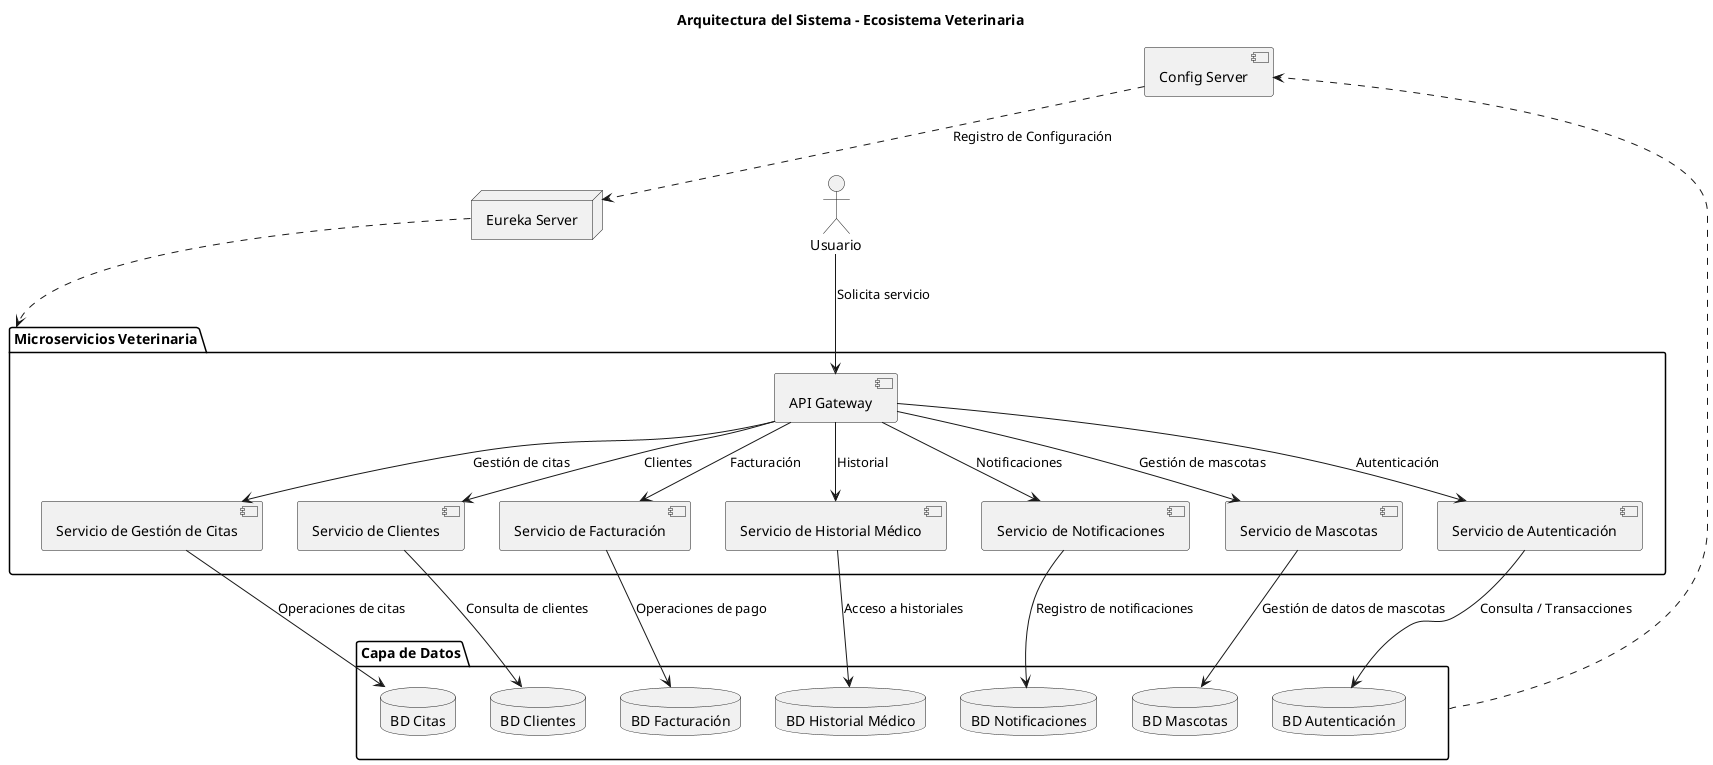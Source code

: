 @startuml
title Arquitectura del Sistema - Ecosistema Veterinaria

' Declaración de Eureka (servicio de descubrimiento)
node "Eureka Server" as Eureka

' Actor externo único
actor "Usuario" as User

' Ecosistema de Microservicios Veterinaria
package "Microservicios Veterinaria" {
  
  component "API Gateway" as APIGateway
  component "Servicio de Autenticación" as AuthService
  component "Servicio de Gestión de Citas" as CitasService
  component "Servicio de Clientes" as ClientsService
  component "Servicio de Facturación" as BillingService
  component "Servicio de Historial Médico" as MedicalHistoryService
  component "Servicio de Notificaciones" as NotificationService
  component "Servicio de Mascotas" as PetsService
  
  ' El API Gateway delega solicitudes a los distintos microservicios:
  APIGateway --> AuthService : "Autenticación"
  APIGateway --> CitasService : "Gestión de citas"
  APIGateway --> ClientsService : "Clientes"
  APIGateway --> BillingService : "Facturación"
  APIGateway --> MedicalHistoryService : "Historial"
  APIGateway --> NotificationService : "Notificaciones"
  APIGateway --> PetsService : "Gestión de mascotas"
}

' Conexión de Usuario al API Gateway
User --> APIGateway : "Solicita servicio"

' Capa de Datos - Siete bases de datos especializadas
package "Capa de Datos" {
  database "BD Autenticación" as DBAuth
  database "BD Citas" as DBCitas
  database "BD Clientes" as DBClientes
  database "BD Facturación" as DBBilling
  database "BD Historial Médico" as DBMedicalHistory
  database "BD Notificaciones" as DBNotification
  database "BD Mascotas" as DBPets
}

' Conexiones de microservicios a sus respectivas bases de datos
AuthService --> DBAuth : "Consulta / Transacciones"
CitasService --> DBCitas : "Operaciones de citas"
ClientsService --> DBClientes : "Consulta de clientes"
BillingService --> DBBilling : "Operaciones de pago"
MedicalHistoryService --> DBMedicalHistory : "Acceso a historiales"
NotificationService --> DBNotification : "Registro de notificaciones"
PetsService --> DBPets : "Gestión de datos de mascotas"

' Configuración de Entorno de Datos
component "Config Server" as ConfigServer

' Registro del Config Server en Eureka
"Capa de Datos" ..> ConfigServer
ConfigServer ..> Eureka : "Registro de Configuración"
Eureka ..> "Microservicios Veterinaria"

@enduml